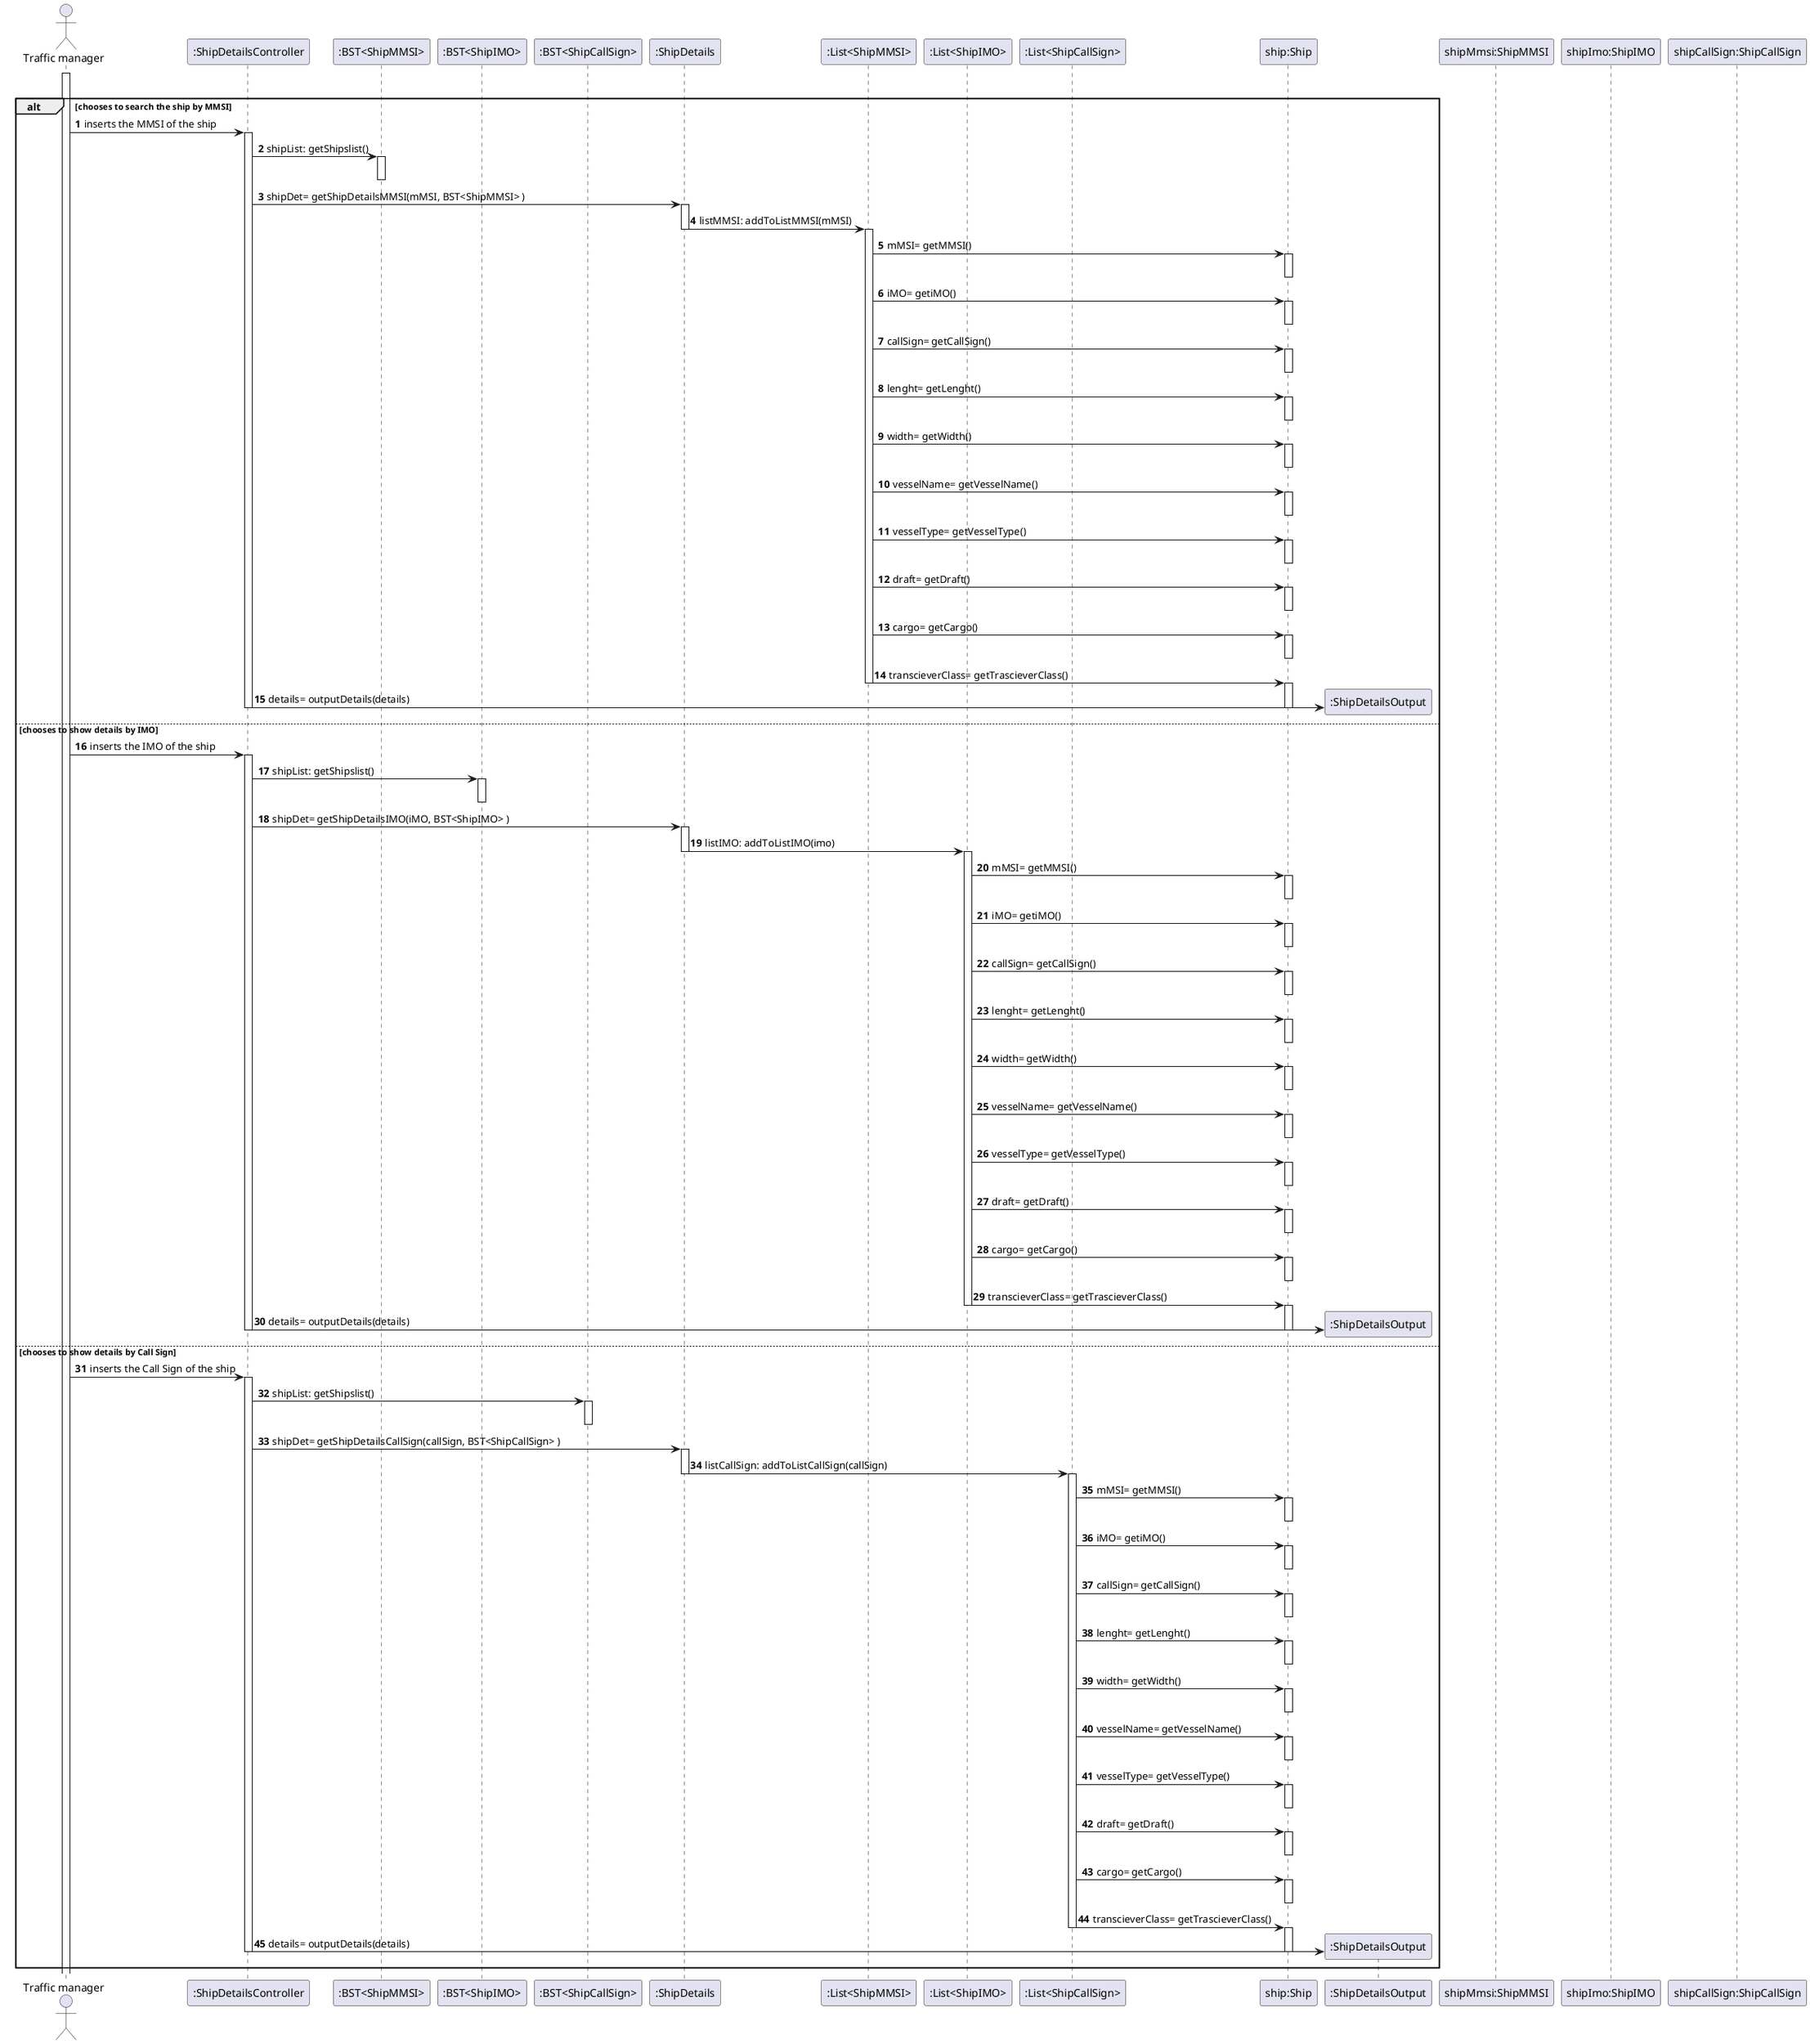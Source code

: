 @startuml
autonumber
'hide footbox
actor "Traffic manager" as TM

participant ":ShipDetailsController" as CTRL

participant ":BST<ShipMMSI>" as BSTMMSI
participant ":BST<ShipIMO>" as BSTIMO
participant ":BST<ShipCallSign>" as BSTCS
participant ":ShipDetails" as det
participant ":List<ShipMMSI>" as LMMSI
participant ":List<ShipIMO>" as LIMO
participant ":List<ShipCallSign>" as LCS
participant "ship:Ship" as ship
participant ":ShipDetailsOutput" as OUTP
participant "shipMmsi:ShipMMSI" as MMSI
participant "shipImo:ShipIMO" as IMO
participant "shipCallSign:ShipCallSign" as SCS
alt chooses to show details by MMSI

activate TM
alt chooses to search the ship by MMSI

TM -> CTRL : inserts the MMSI of the ship
activate CTRL


CTRL -> BSTMMSI: shipList: getShipslist()
activate BSTMMSI
deactivate BSTMMSI
CTRL -> det: shipDet= getShipDetailsMMSI(mMSI, BST<ShipMMSI> )


activate det

 det -> LMMSI: listMMSI: addToListMMSI(mMSI)
deactivate det
activate LMMSI


LMMSI->ship: mMSI= getMMSI()
activate ship
deactivate ship
LMMSI->ship: iMO= getiMO()
activate ship
deactivate ship
LMMSI->ship: callSign= getCallSign()
activate ship
deactivate ship
LMMSI->ship: lenght= getLenght()
activate ship
deactivate ship
LMMSI->ship: width= getWidth()
activate ship
deactivate ship
LMMSI->ship: vesselName= getVesselName()
activate ship
deactivate ship
LMMSI->ship: vesselType= getVesselType()
activate ship
deactivate ship
LMMSI->ship: draft= getDraft()
activate ship
deactivate ship
LMMSI->ship: cargo= getCargo()
activate ship
deactivate ship
LMMSI->ship: transcieverClass= getTrascieverClass()
deactivate LMMSI
activate ship

CTRL-> OUTP**: details= outputDetails(details)
deactivate CTRL

deactivate ship






else chooses to show details by IMO

TM -> CTRL : inserts the IMO of the ship
activate CTRL


CTRL -> BSTIMO: shipList: getShipslist()
activate BSTIMO
deactivate BSTIMO
CTRL -> det: shipDet= getShipDetailsIMO(iMO, BST<ShipIMO> )


activate det

 det -> LIMO: listIMO: addToListIMO(imo)
deactivate det
activate LIMO


LIMO->ship: mMSI= getMMSI()
activate ship
deactivate ship
LIMO->ship: iMO= getiMO()
activate ship
deactivate ship
LIMO->ship: callSign= getCallSign()
activate ship
deactivate ship
LIMO->ship: lenght= getLenght()
activate ship
deactivate ship
LIMO->ship: width= getWidth()
activate ship
deactivate ship
LIMO->ship: vesselName= getVesselName()
activate ship
deactivate ship
LIMO->ship: vesselType= getVesselType()
activate ship
deactivate ship
LIMO->ship: draft= getDraft()
activate ship
deactivate ship
LIMO->ship: cargo= getCargo()
activate ship
deactivate ship
LIMO->ship: transcieverClass= getTrascieverClass()
deactivate LIMO
activate ship

CTRL-> OUTP**: details= outputDetails(details)
deactivate CTRL

deactivate ship







else chooses to show details by Call Sign
TM -> CTRL : inserts the Call Sign of the ship
activate CTRL


CTRL -> BSTCS: shipList: getShipslist()
activate BSTCS
deactivate BSTCS
CTRL -> det: shipDet= getShipDetailsCallSign(callSign, BST<ShipCallSign> )


activate det

 det -> LCS: listCallSign: addToListCallSign(callSign)
deactivate det
activate LCS


LCS->ship: mMSI= getMMSI()
activate ship
deactivate ship
LCS->ship: iMO= getiMO()
activate ship
deactivate ship
LCS->ship: callSign= getCallSign()
activate ship
deactivate ship
LCS->ship: lenght= getLenght()
activate ship
deactivate ship
LCS->ship: width= getWidth()
activate ship
deactivate ship
LCS->ship: vesselName= getVesselName()
activate ship
deactivate ship
LCS->ship: vesselType= getVesselType()
activate ship
deactivate ship
LCS->ship: draft= getDraft()
activate ship
deactivate ship
LCS->ship: cargo= getCargo()
activate ship
deactivate ship
LCS->ship: transcieverClass= getTrascieverClass()
deactivate LCS
activate ship

CTRL-> OUTP**: details= outputDetails(details)
deactivate CTRL

deactivate ship

end




@enduml
